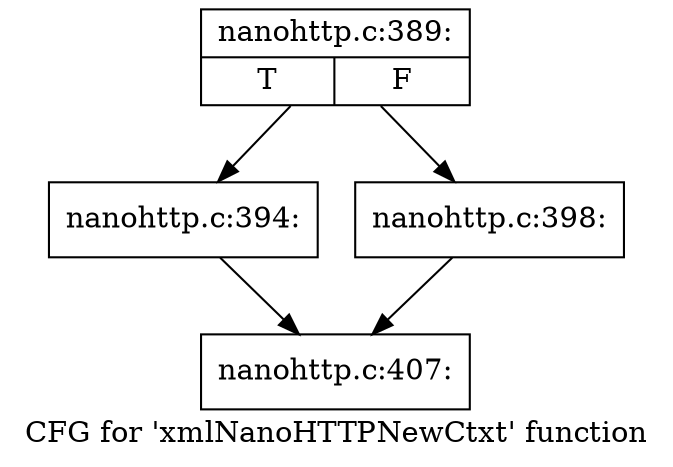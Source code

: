 digraph "CFG for 'xmlNanoHTTPNewCtxt' function" {
	label="CFG for 'xmlNanoHTTPNewCtxt' function";

	Node0x4455860 [shape=record,label="{nanohttp.c:389:|{<s0>T|<s1>F}}"];
	Node0x4455860 -> Node0x445dc10;
	Node0x4455860 -> Node0x445dc60;
	Node0x445dc10 [shape=record,label="{nanohttp.c:394:}"];
	Node0x445dc10 -> Node0x4455c80;
	Node0x445dc60 [shape=record,label="{nanohttp.c:398:}"];
	Node0x445dc60 -> Node0x4455c80;
	Node0x4455c80 [shape=record,label="{nanohttp.c:407:}"];
}
